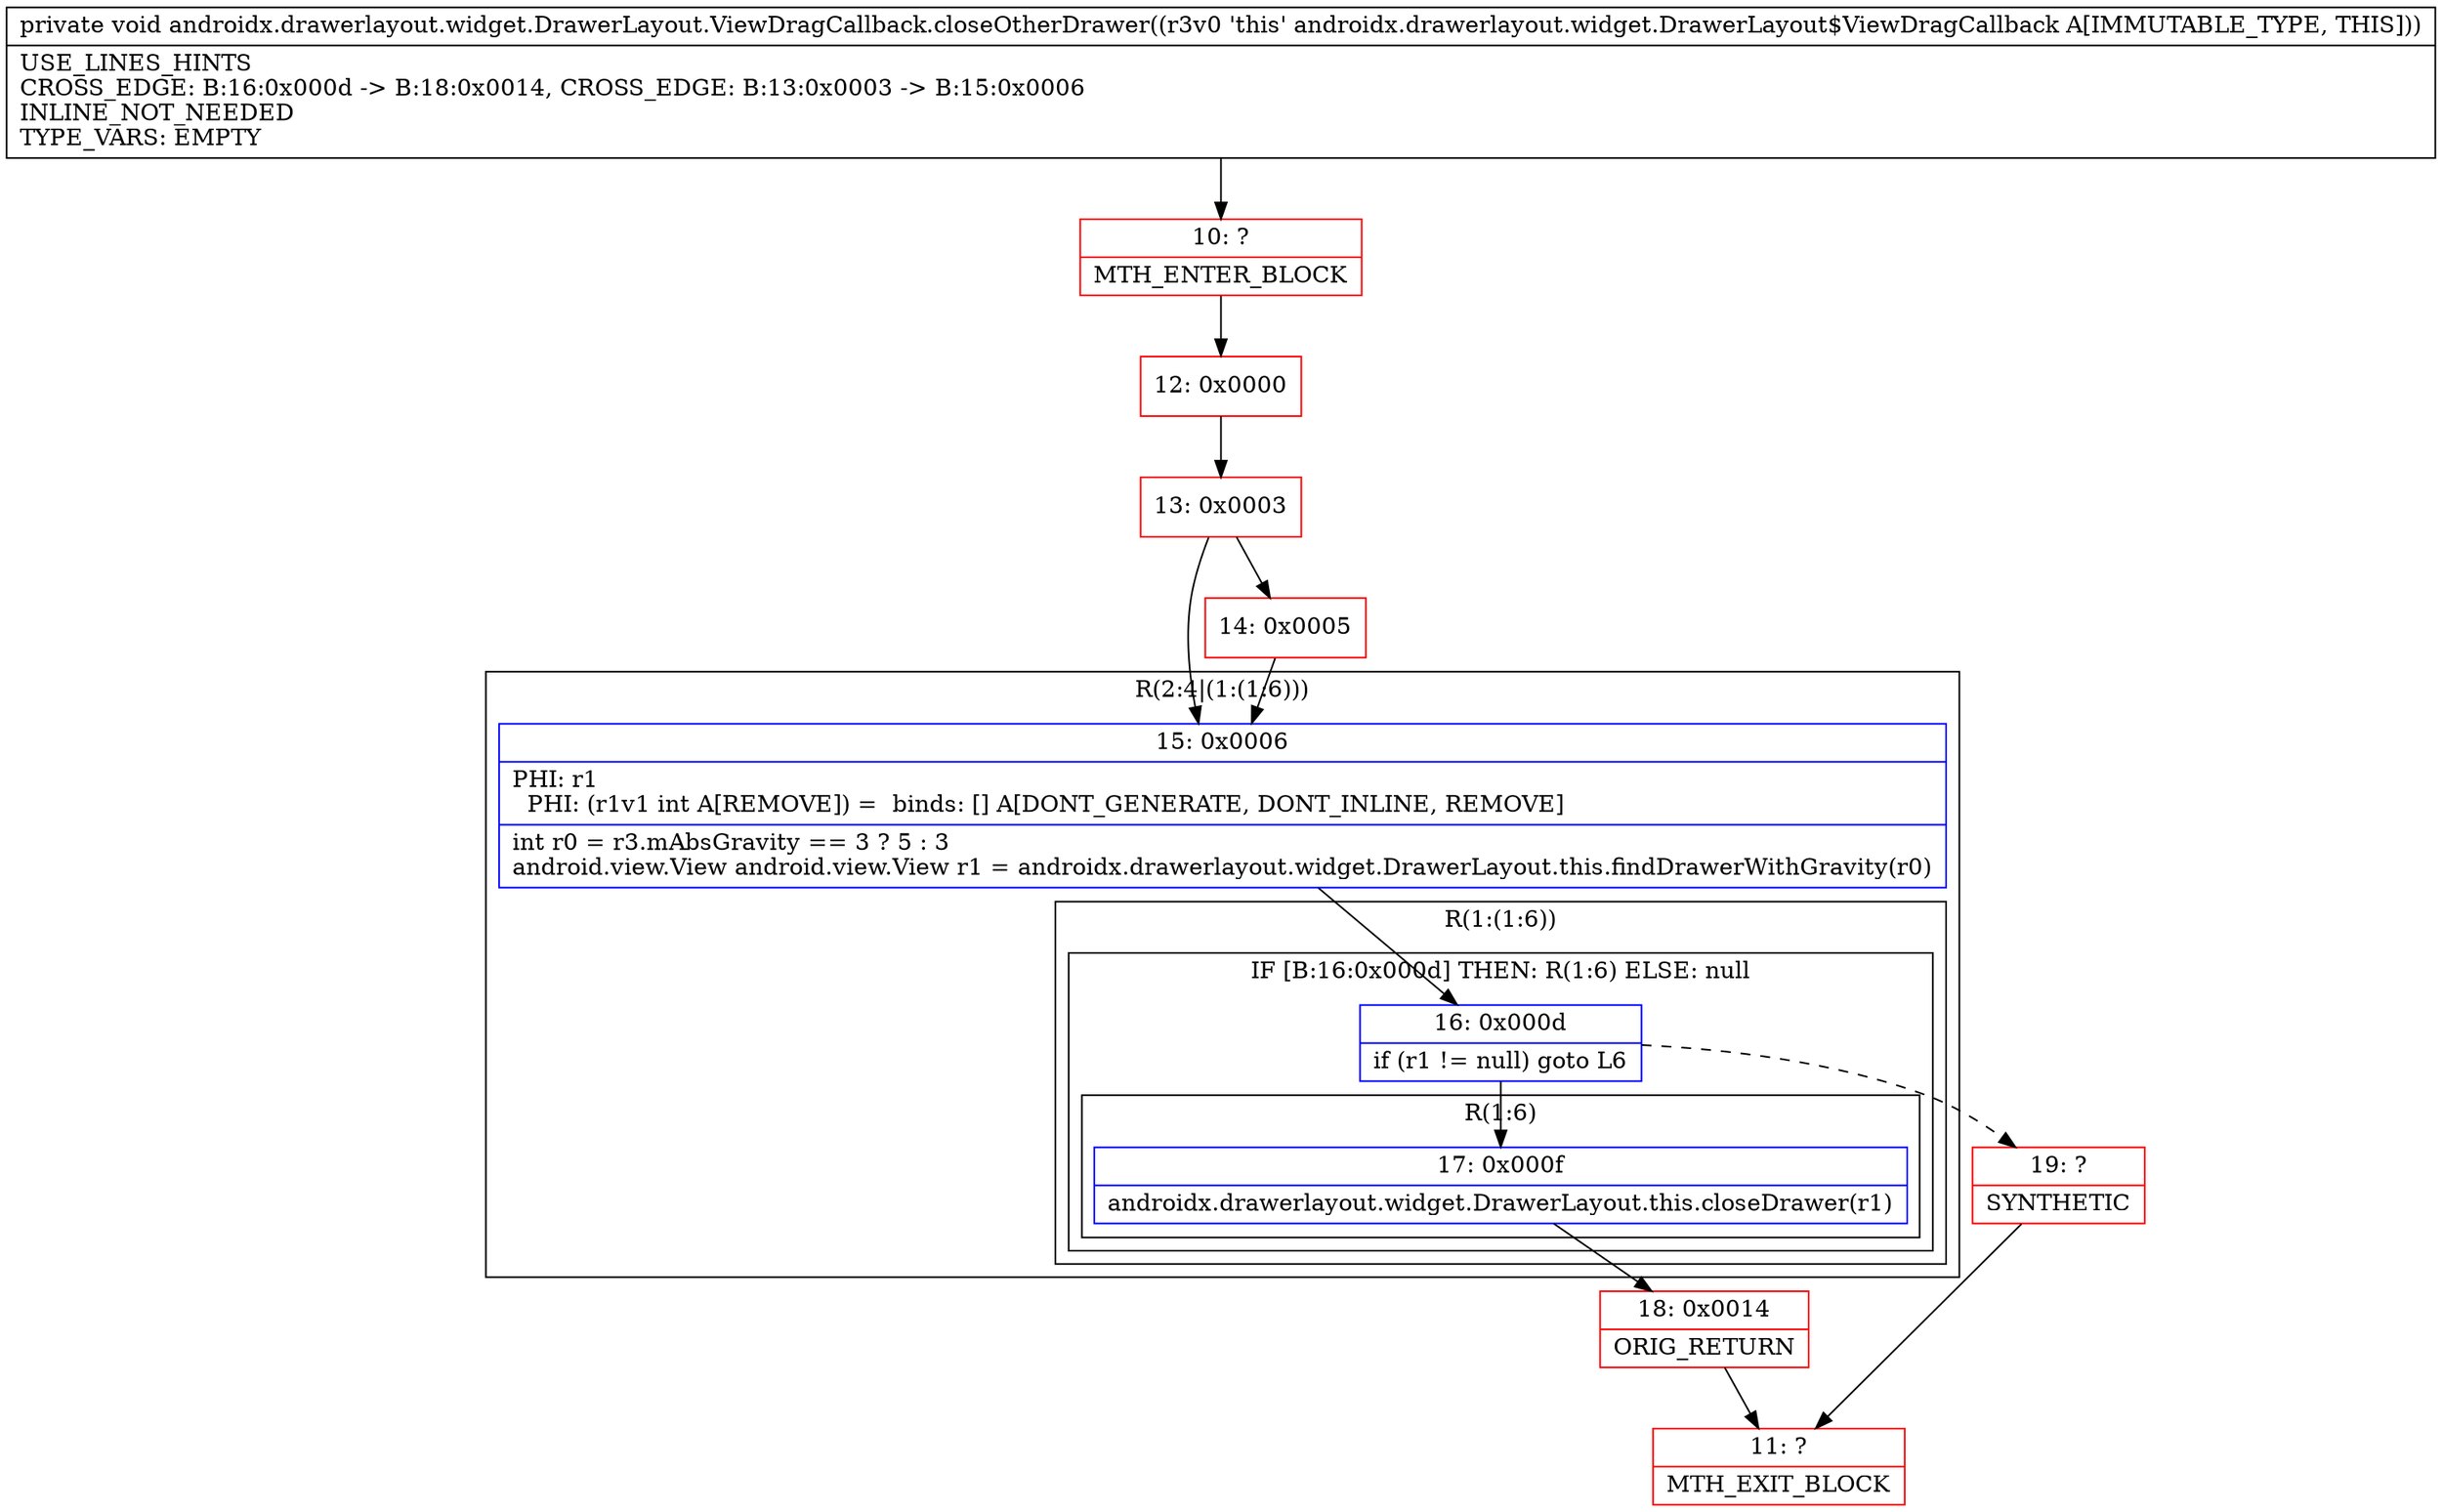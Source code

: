 digraph "CFG forandroidx.drawerlayout.widget.DrawerLayout.ViewDragCallback.closeOtherDrawer()V" {
subgraph cluster_Region_208692942 {
label = "R(2:4|(1:(1:6)))";
node [shape=record,color=blue];
Node_15 [shape=record,label="{15\:\ 0x0006|PHI: r1 \l  PHI: (r1v1 int A[REMOVE]) =  binds: [] A[DONT_GENERATE, DONT_INLINE, REMOVE]\l|int r0 = r3.mAbsGravity == 3 ? 5 : 3\landroid.view.View android.view.View r1 = androidx.drawerlayout.widget.DrawerLayout.this.findDrawerWithGravity(r0)\l}"];
subgraph cluster_Region_157059410 {
label = "R(1:(1:6))";
node [shape=record,color=blue];
subgraph cluster_IfRegion_1859369707 {
label = "IF [B:16:0x000d] THEN: R(1:6) ELSE: null";
node [shape=record,color=blue];
Node_16 [shape=record,label="{16\:\ 0x000d|if (r1 != null) goto L6\l}"];
subgraph cluster_Region_1000133241 {
label = "R(1:6)";
node [shape=record,color=blue];
Node_17 [shape=record,label="{17\:\ 0x000f|androidx.drawerlayout.widget.DrawerLayout.this.closeDrawer(r1)\l}"];
}
}
}
}
Node_10 [shape=record,color=red,label="{10\:\ ?|MTH_ENTER_BLOCK\l}"];
Node_12 [shape=record,color=red,label="{12\:\ 0x0000}"];
Node_13 [shape=record,color=red,label="{13\:\ 0x0003}"];
Node_14 [shape=record,color=red,label="{14\:\ 0x0005}"];
Node_18 [shape=record,color=red,label="{18\:\ 0x0014|ORIG_RETURN\l}"];
Node_11 [shape=record,color=red,label="{11\:\ ?|MTH_EXIT_BLOCK\l}"];
Node_19 [shape=record,color=red,label="{19\:\ ?|SYNTHETIC\l}"];
MethodNode[shape=record,label="{private void androidx.drawerlayout.widget.DrawerLayout.ViewDragCallback.closeOtherDrawer((r3v0 'this' androidx.drawerlayout.widget.DrawerLayout$ViewDragCallback A[IMMUTABLE_TYPE, THIS]))  | USE_LINES_HINTS\lCROSS_EDGE: B:16:0x000d \-\> B:18:0x0014, CROSS_EDGE: B:13:0x0003 \-\> B:15:0x0006\lINLINE_NOT_NEEDED\lTYPE_VARS: EMPTY\l}"];
MethodNode -> Node_10;Node_15 -> Node_16;
Node_16 -> Node_17;
Node_16 -> Node_19[style=dashed];
Node_17 -> Node_18;
Node_10 -> Node_12;
Node_12 -> Node_13;
Node_13 -> Node_14;
Node_13 -> Node_15;
Node_14 -> Node_15;
Node_18 -> Node_11;
Node_19 -> Node_11;
}

